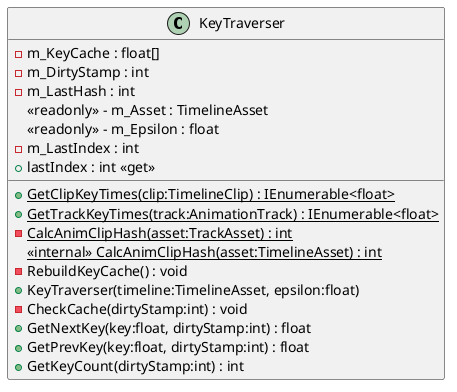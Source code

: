 @startuml
class KeyTraverser {
    - m_KeyCache : float[]
    - m_DirtyStamp : int
    - m_LastHash : int
    <<readonly>> - m_Asset : TimelineAsset
    <<readonly>> - m_Epsilon : float
    - m_LastIndex : int
    + lastIndex : int <<get>>
    + {static} GetClipKeyTimes(clip:TimelineClip) : IEnumerable<float>
    + {static} GetTrackKeyTimes(track:AnimationTrack) : IEnumerable<float>
    {static} - CalcAnimClipHash(asset:TrackAsset) : int
    <<internal>> {static} CalcAnimClipHash(asset:TimelineAsset) : int
    - RebuildKeyCache() : void
    + KeyTraverser(timeline:TimelineAsset, epsilon:float)
    - CheckCache(dirtyStamp:int) : void
    + GetNextKey(key:float, dirtyStamp:int) : float
    + GetPrevKey(key:float, dirtyStamp:int) : float
    + GetKeyCount(dirtyStamp:int) : int
}
@enduml
